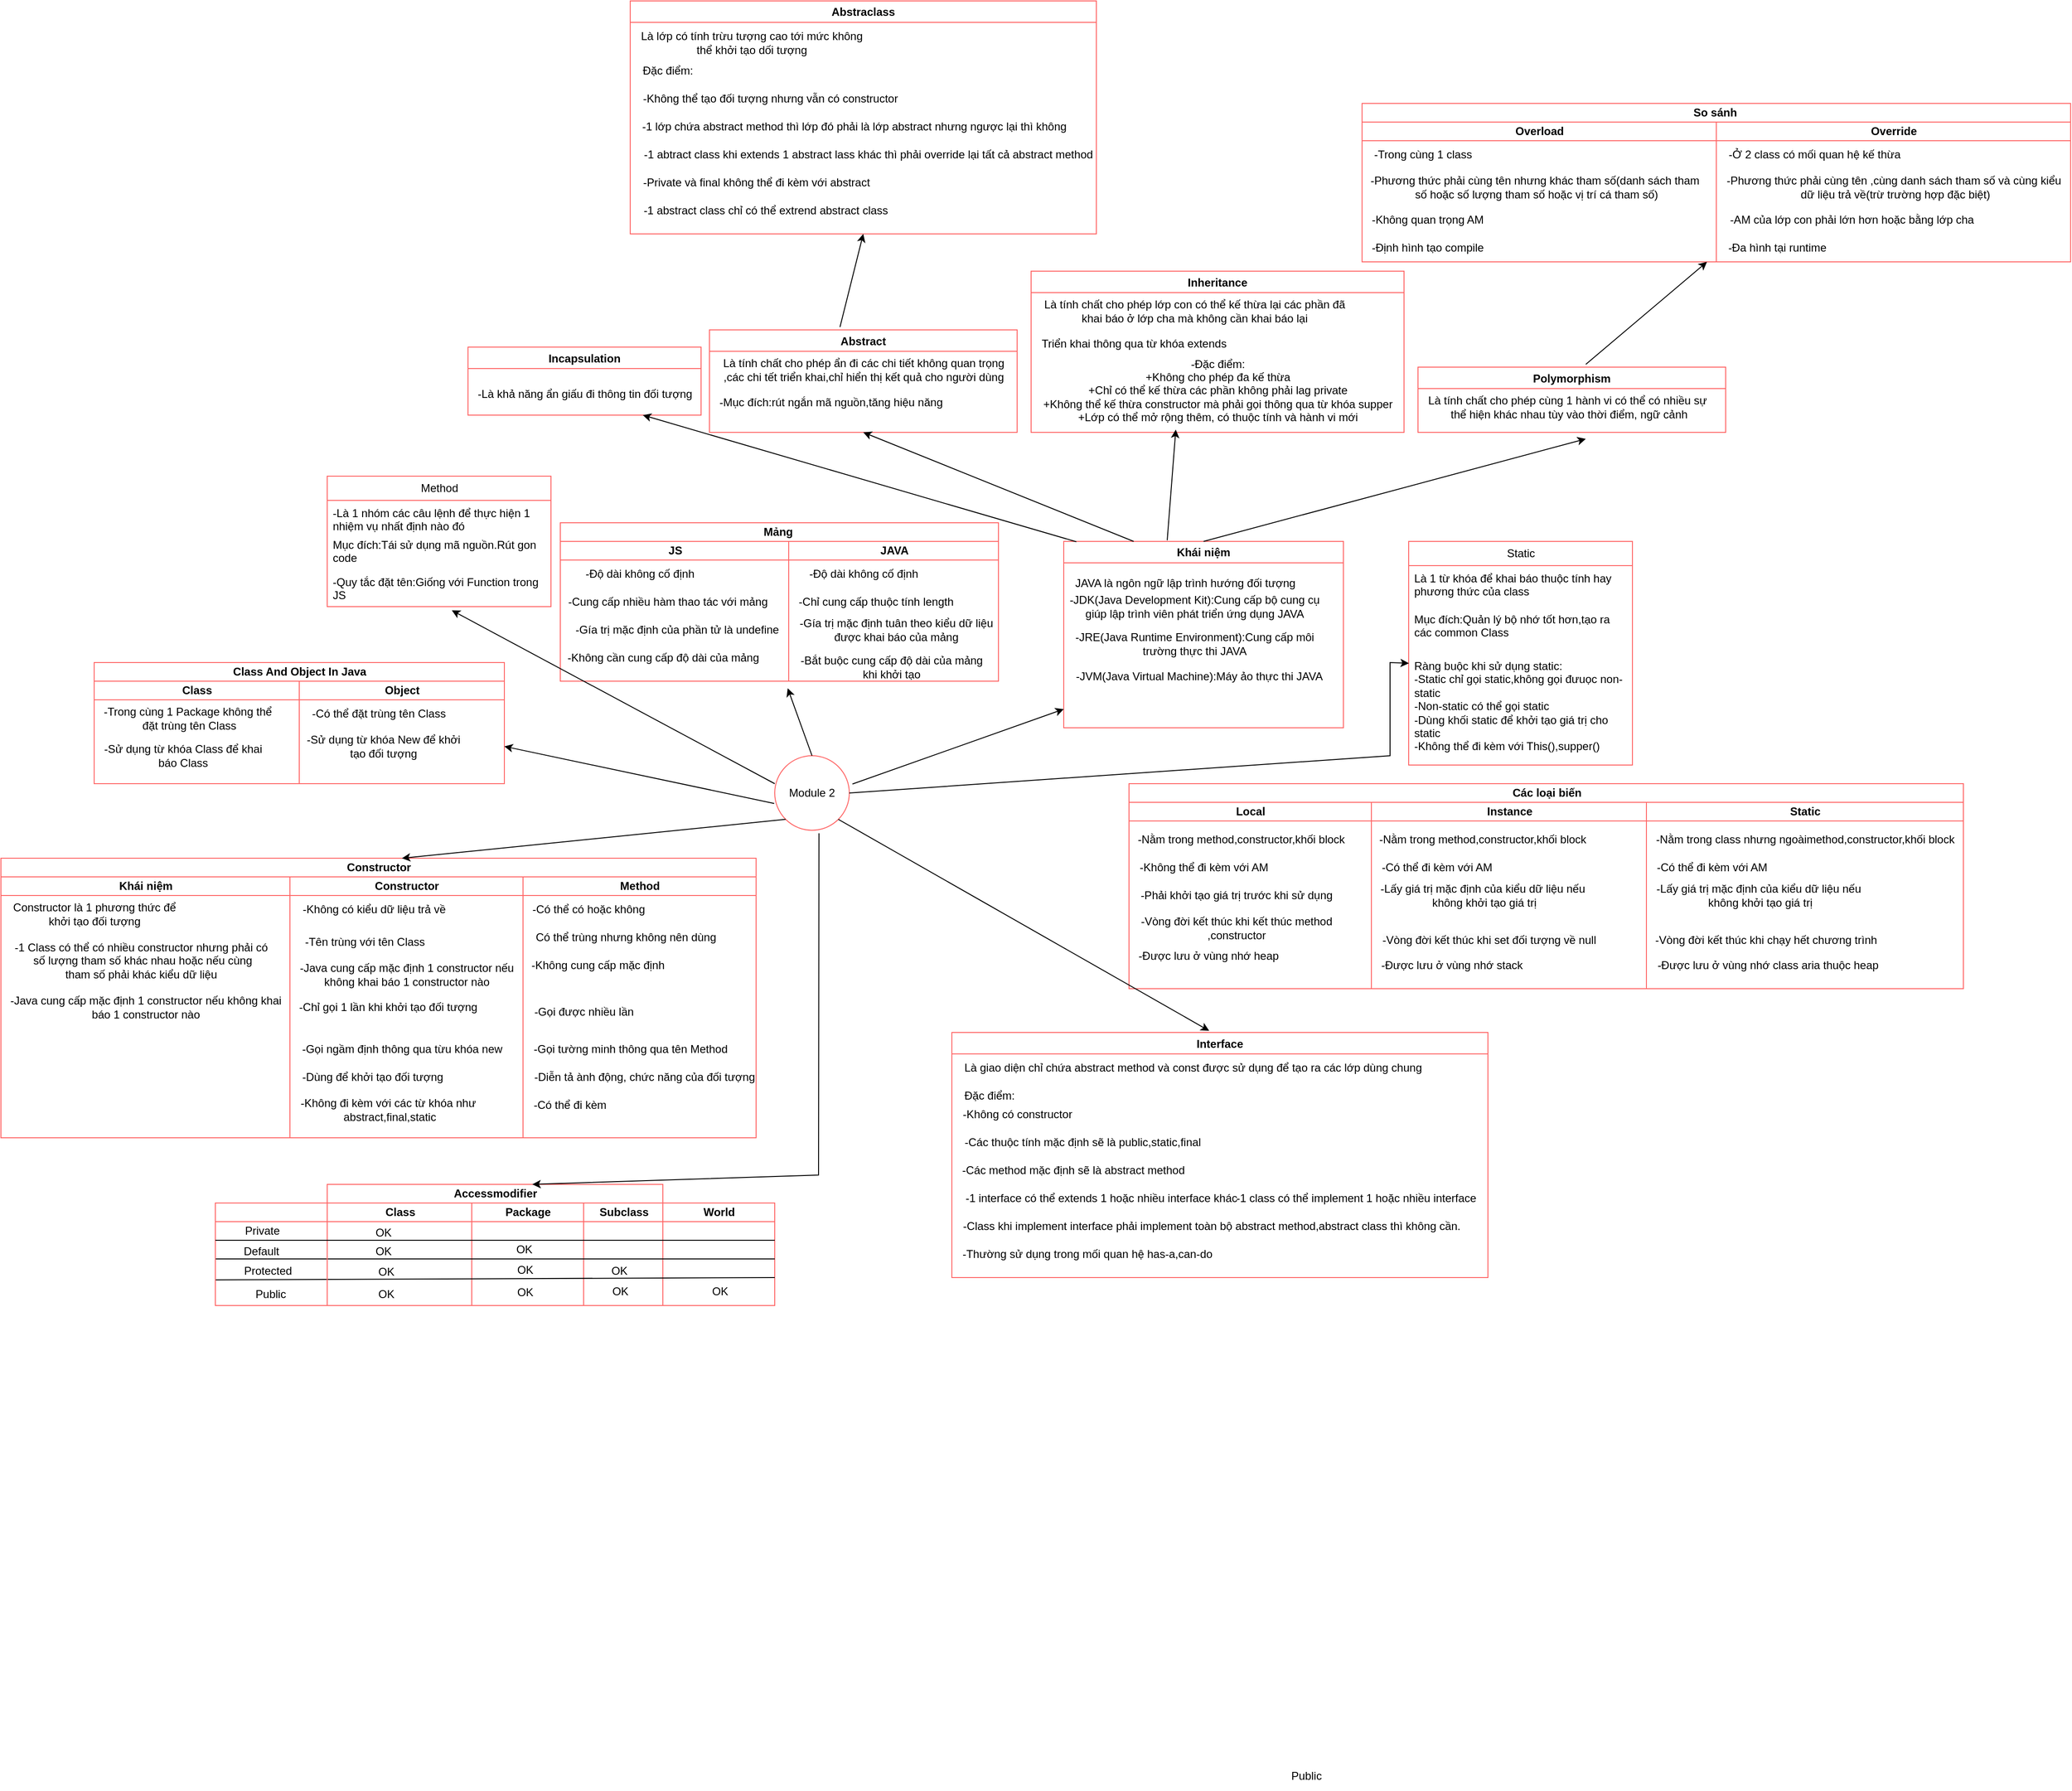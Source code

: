 <mxfile version="20.8.23" type="google"><diagram name="Page-1" id="-lTZ_ASkhlYyRTU04gms"><mxGraphModel dx="2072" dy="1742" grid="1" gridSize="10" guides="1" tooltips="1" connect="1" arrows="1" fold="1" page="1" pageScale="1" pageWidth="827" pageHeight="1169" math="0" shadow="0"><root><mxCell id="0"/><mxCell id="1" parent="0"/><mxCell id="4-p029usEBK08EWl5QJb-1" value="Module 2" style="ellipse;whiteSpace=wrap;html=1;aspect=fixed;strokeColor=#FF6666;" vertex="1" parent="1"><mxGeometry x="120" y="260" width="80" height="80" as="geometry"/></mxCell><mxCell id="4-p029usEBK08EWl5QJb-3" value="Khái niệm" style="swimlane;whiteSpace=wrap;html=1;strokeColor=#FF6666;startSize=23;" vertex="1" parent="1"><mxGeometry x="430" y="30" width="300" height="200" as="geometry"/></mxCell><mxCell id="4-p029usEBK08EWl5QJb-4" value="JAVA là ngôn ngữ lập trình hướng đối tượng" style="text;html=1;align=center;verticalAlign=middle;resizable=0;points=[];autosize=1;strokeColor=none;fillColor=none;" vertex="1" parent="4-p029usEBK08EWl5QJb-3"><mxGeometry y="30" width="260" height="30" as="geometry"/></mxCell><mxCell id="4-p029usEBK08EWl5QJb-5" value="-JDK(Java Development Kit):Cung cấp bộ cung cụ&lt;br&gt;giúp lập trình viên phát triển ứng dụng JAVA" style="text;html=1;align=center;verticalAlign=middle;resizable=0;points=[];autosize=1;strokeColor=none;fillColor=none;" vertex="1" parent="4-p029usEBK08EWl5QJb-3"><mxGeometry x="-5" y="50" width="290" height="40" as="geometry"/></mxCell><mxCell id="4-p029usEBK08EWl5QJb-6" value="-JRE(Java Runtime Environment):Cung cấp môi &lt;br&gt;trường thực thi JAVA" style="text;html=1;align=center;verticalAlign=middle;resizable=0;points=[];autosize=1;strokeColor=none;fillColor=none;" vertex="1" parent="4-p029usEBK08EWl5QJb-3"><mxGeometry y="90" width="280" height="40" as="geometry"/></mxCell><mxCell id="4-p029usEBK08EWl5QJb-7" value="-JVM(Java Virtual Machine):Máy ảo thực thi JAVA" style="text;html=1;align=center;verticalAlign=middle;resizable=0;points=[];autosize=1;strokeColor=none;fillColor=none;" vertex="1" parent="4-p029usEBK08EWl5QJb-3"><mxGeometry y="130" width="290" height="30" as="geometry"/></mxCell><mxCell id="4-p029usEBK08EWl5QJb-9" value="Mảng&amp;nbsp;" style="swimlane;childLayout=stackLayout;resizeParent=1;resizeParentMax=0;startSize=20;html=1;strokeColor=#FF6666;" vertex="1" parent="1"><mxGeometry x="-110" y="10" width="470" height="170" as="geometry"/></mxCell><mxCell id="4-p029usEBK08EWl5QJb-10" value="JS" style="swimlane;startSize=20;html=1;strokeColor=#FF6666;" vertex="1" parent="4-p029usEBK08EWl5QJb-9"><mxGeometry y="20" width="245" height="150" as="geometry"/></mxCell><mxCell id="4-p029usEBK08EWl5QJb-14" value="-Độ dài không cố định" style="text;html=1;align=center;verticalAlign=middle;resizable=0;points=[];autosize=1;strokeColor=none;fillColor=none;" vertex="1" parent="4-p029usEBK08EWl5QJb-10"><mxGeometry x="15.0" y="20" width="140" height="30" as="geometry"/></mxCell><mxCell id="4-p029usEBK08EWl5QJb-16" value="-Cung cấp nhiều hàm thao tác với mảng" style="text;html=1;align=center;verticalAlign=middle;resizable=0;points=[];autosize=1;strokeColor=none;fillColor=none;" vertex="1" parent="4-p029usEBK08EWl5QJb-10"><mxGeometry x="-5.0" y="50" width="240" height="30" as="geometry"/></mxCell><mxCell id="4-p029usEBK08EWl5QJb-18" value="-Gía trị mặc định của phần tử là undefine" style="text;html=1;align=center;verticalAlign=middle;resizable=0;points=[];autosize=1;strokeColor=none;fillColor=none;" vertex="1" parent="4-p029usEBK08EWl5QJb-10"><mxGeometry x="5" y="80" width="240" height="30" as="geometry"/></mxCell><mxCell id="4-p029usEBK08EWl5QJb-20" value="-Không cần cung cấp độ dài của mảng" style="text;html=1;align=center;verticalAlign=middle;resizable=0;points=[];autosize=1;strokeColor=none;fillColor=none;" vertex="1" parent="4-p029usEBK08EWl5QJb-10"><mxGeometry x="-5" y="110" width="230" height="30" as="geometry"/></mxCell><mxCell id="4-p029usEBK08EWl5QJb-11" value="JAVA" style="swimlane;startSize=20;html=1;strokeColor=#FF6666;" vertex="1" parent="4-p029usEBK08EWl5QJb-9"><mxGeometry x="245" y="20" width="225" height="150" as="geometry"/></mxCell><mxCell id="4-p029usEBK08EWl5QJb-15" value="-Độ dài không cố định" style="text;html=1;align=center;verticalAlign=middle;resizable=0;points=[];autosize=1;strokeColor=none;fillColor=none;" vertex="1" parent="4-p029usEBK08EWl5QJb-11"><mxGeometry x="10.0" y="20" width="140" height="30" as="geometry"/></mxCell><mxCell id="4-p029usEBK08EWl5QJb-17" value="-Chỉ cung cấp thuộc tính length&amp;nbsp;" style="text;html=1;align=center;verticalAlign=middle;resizable=0;points=[];autosize=1;strokeColor=none;fillColor=none;" vertex="1" parent="4-p029usEBK08EWl5QJb-11"><mxGeometry y="50" width="190" height="30" as="geometry"/></mxCell><mxCell id="4-p029usEBK08EWl5QJb-19" value="-Gía trị mặc định tuân theo kiểu dữ liệu &lt;br&gt;được khai báo của mảng" style="text;html=1;align=center;verticalAlign=middle;resizable=0;points=[];autosize=1;strokeColor=none;fillColor=none;" vertex="1" parent="4-p029usEBK08EWl5QJb-11"><mxGeometry y="75" width="230" height="40" as="geometry"/></mxCell><mxCell id="4-p029usEBK08EWl5QJb-21" value="-Bắt buộc cung cấp độ dài của mảng &lt;br&gt;khi khởi tạo" style="text;html=1;align=center;verticalAlign=middle;resizable=0;points=[];autosize=1;strokeColor=none;fillColor=none;" vertex="1" parent="4-p029usEBK08EWl5QJb-11"><mxGeometry y="115" width="220" height="40" as="geometry"/></mxCell><mxCell id="4-p029usEBK08EWl5QJb-22" value="Method" style="swimlane;fontStyle=0;childLayout=stackLayout;horizontal=1;startSize=26;fillColor=none;horizontalStack=0;resizeParent=1;resizeParentMax=0;resizeLast=0;collapsible=1;marginBottom=0;html=1;strokeColor=#FF6666;" vertex="1" parent="1"><mxGeometry x="-360" y="-40" width="240" height="140" as="geometry"/></mxCell><mxCell id="4-p029usEBK08EWl5QJb-23" value="-Là 1 nhóm các câu lệnh để thực hiện 1 nhiệm vụ nhất định nào đó" style="text;strokeColor=none;fillColor=none;align=left;verticalAlign=top;spacingLeft=4;spacingRight=4;overflow=hidden;rotatable=0;points=[[0,0.5],[1,0.5]];portConstraint=eastwest;whiteSpace=wrap;html=1;" vertex="1" parent="4-p029usEBK08EWl5QJb-22"><mxGeometry y="26" width="240" height="34" as="geometry"/></mxCell><mxCell id="4-p029usEBK08EWl5QJb-24" value="Mục đích:Tái sử dụng mã nguồn.Rút gon code" style="text;strokeColor=none;fillColor=none;align=left;verticalAlign=top;spacingLeft=4;spacingRight=4;overflow=hidden;rotatable=0;points=[[0,0.5],[1,0.5]];portConstraint=eastwest;whiteSpace=wrap;html=1;" vertex="1" parent="4-p029usEBK08EWl5QJb-22"><mxGeometry y="60" width="240" height="40" as="geometry"/></mxCell><mxCell id="4-p029usEBK08EWl5QJb-25" value="-Quy tắc đặt tên:Giống với Function trong JS" style="text;strokeColor=none;fillColor=none;align=left;verticalAlign=top;spacingLeft=4;spacingRight=4;overflow=hidden;rotatable=0;points=[[0,0.5],[1,0.5]];portConstraint=eastwest;whiteSpace=wrap;html=1;" vertex="1" parent="4-p029usEBK08EWl5QJb-22"><mxGeometry y="100" width="240" height="40" as="geometry"/></mxCell><mxCell id="4-p029usEBK08EWl5QJb-26" value="Class And Object In Java" style="swimlane;childLayout=stackLayout;resizeParent=1;resizeParentMax=0;startSize=20;html=1;strokeColor=#FF6666;" vertex="1" parent="1"><mxGeometry x="-610.0" y="160" width="440.0" height="130" as="geometry"/></mxCell><mxCell id="4-p029usEBK08EWl5QJb-27" value="Class" style="swimlane;startSize=20;html=1;strokeColor=#FF6666;" vertex="1" parent="4-p029usEBK08EWl5QJb-26"><mxGeometry y="20" width="220.0" height="110" as="geometry"/></mxCell><mxCell id="4-p029usEBK08EWl5QJb-30" value="-Trong cùng 1 Package không thể&lt;br&gt;&amp;nbsp;đặt trùng tên Class" style="text;html=1;align=center;verticalAlign=middle;resizable=0;points=[];autosize=1;strokeColor=none;fillColor=none;" vertex="1" parent="4-p029usEBK08EWl5QJb-27"><mxGeometry x="-4.547e-13" y="20" width="200" height="40" as="geometry"/></mxCell><mxCell id="4-p029usEBK08EWl5QJb-31" value="-Sử dụng từ khóa Class để khai &lt;br&gt;báo Class" style="text;html=1;align=center;verticalAlign=middle;resizable=0;points=[];autosize=1;strokeColor=none;fillColor=none;" vertex="1" parent="4-p029usEBK08EWl5QJb-27"><mxGeometry x="-4.547e-13" y="60" width="190" height="40" as="geometry"/></mxCell><mxCell id="4-p029usEBK08EWl5QJb-28" value="Object" style="swimlane;startSize=20;html=1;strokeColor=#FF6666;" vertex="1" parent="4-p029usEBK08EWl5QJb-26"><mxGeometry x="220.0" y="20" width="220" height="110" as="geometry"/></mxCell><mxCell id="4-p029usEBK08EWl5QJb-32" value="-Có thể đặt trùng tên Class" style="text;html=1;align=center;verticalAlign=middle;resizable=0;points=[];autosize=1;strokeColor=none;fillColor=none;" vertex="1" parent="4-p029usEBK08EWl5QJb-28"><mxGeometry y="20" width="170" height="30" as="geometry"/></mxCell><mxCell id="4-p029usEBK08EWl5QJb-33" value="-Sử dụng từ khóa New để khởi &lt;br&gt;tạo đối tượng" style="text;html=1;align=center;verticalAlign=middle;resizable=0;points=[];autosize=1;strokeColor=none;fillColor=none;" vertex="1" parent="4-p029usEBK08EWl5QJb-28"><mxGeometry x="-5" y="50" width="190" height="40" as="geometry"/></mxCell><mxCell id="4-p029usEBK08EWl5QJb-35" value="Constructor" style="swimlane;childLayout=stackLayout;resizeParent=1;resizeParentMax=0;startSize=20;html=1;strokeColor=#FF6666;" vertex="1" parent="1"><mxGeometry x="-710.0" y="370" width="810" height="300" as="geometry"/></mxCell><mxCell id="4-p029usEBK08EWl5QJb-36" value="Khái niệm" style="swimlane;startSize=20;html=1;strokeColor=#FF6666;" vertex="1" parent="4-p029usEBK08EWl5QJb-35"><mxGeometry y="20" width="310" height="280" as="geometry"/></mxCell><mxCell id="4-p029usEBK08EWl5QJb-39" value="Constructor là 1 phương thức để &lt;br&gt;khởi tạo đối tượng" style="text;html=1;align=center;verticalAlign=middle;resizable=0;points=[];autosize=1;strokeColor=none;fillColor=none;" vertex="1" parent="4-p029usEBK08EWl5QJb-36"><mxGeometry x="-4.547e-13" y="20" width="200" height="40" as="geometry"/></mxCell><mxCell id="4-p029usEBK08EWl5QJb-41" value="-Java cung cấp mặc định 1 constructor nếu không khai &lt;br&gt;báo 1 constructor nào" style="text;html=1;align=center;verticalAlign=middle;resizable=0;points=[];autosize=1;strokeColor=none;fillColor=none;" vertex="1" parent="4-p029usEBK08EWl5QJb-36"><mxGeometry x="-4.547e-13" y="120" width="310" height="40" as="geometry"/></mxCell><mxCell id="4-p029usEBK08EWl5QJb-40" value="-1 Class có thể có nhiều constructor nhưng phải có&lt;br&gt;&amp;nbsp;số lượng tham số khác nhau hoặc nếu cùng &lt;br&gt;tham số phải khác kiểu dữ liệu" style="text;html=1;align=center;verticalAlign=middle;resizable=0;points=[];autosize=1;strokeColor=none;fillColor=none;" vertex="1" parent="4-p029usEBK08EWl5QJb-36"><mxGeometry x="-4.547e-13" y="60" width="300" height="60" as="geometry"/></mxCell><mxCell id="4-p029usEBK08EWl5QJb-37" value="Constructor" style="swimlane;startSize=20;html=1;strokeColor=#FF6666;" vertex="1" parent="4-p029usEBK08EWl5QJb-35"><mxGeometry x="310" y="20" width="250" height="280" as="geometry"/></mxCell><mxCell id="4-p029usEBK08EWl5QJb-42" value="-Không có kiểu dữ liệu trả về" style="text;html=1;align=center;verticalAlign=middle;resizable=0;points=[];autosize=1;strokeColor=none;fillColor=none;" vertex="1" parent="4-p029usEBK08EWl5QJb-37"><mxGeometry x="-4.547e-13" y="20" width="180" height="30" as="geometry"/></mxCell><mxCell id="4-p029usEBK08EWl5QJb-44" value="-Tên trùng với tên Class" style="text;html=1;align=center;verticalAlign=middle;resizable=0;points=[];autosize=1;strokeColor=none;fillColor=none;" vertex="1" parent="4-p029usEBK08EWl5QJb-37"><mxGeometry x="5.0" y="55" width="150" height="30" as="geometry"/></mxCell><mxCell id="4-p029usEBK08EWl5QJb-46" value="-Java cung cấp mặc định 1 constructor nếu &lt;br&gt;không khai báo 1 constructor nào" style="text;html=1;align=center;verticalAlign=middle;resizable=0;points=[];autosize=1;strokeColor=none;fillColor=none;" vertex="1" parent="4-p029usEBK08EWl5QJb-37"><mxGeometry x="-4.547e-13" y="85" width="250" height="40" as="geometry"/></mxCell><mxCell id="4-p029usEBK08EWl5QJb-48" value="-Chỉ gọi 1 lần khi khởi tạo đối tượng" style="text;html=1;align=center;verticalAlign=middle;resizable=0;points=[];autosize=1;strokeColor=none;fillColor=none;" vertex="1" parent="4-p029usEBK08EWl5QJb-37"><mxGeometry x="-4.547e-13" y="125" width="210" height="30" as="geometry"/></mxCell><mxCell id="4-p029usEBK08EWl5QJb-50" value="-Gọi ngầm định thông qua từu khóa new" style="text;html=1;align=center;verticalAlign=middle;resizable=0;points=[];autosize=1;strokeColor=none;fillColor=none;" vertex="1" parent="4-p029usEBK08EWl5QJb-37"><mxGeometry x="-4.547e-13" y="170" width="240" height="30" as="geometry"/></mxCell><mxCell id="4-p029usEBK08EWl5QJb-53" value="-Dùng để khởi tạo đối tượng&amp;nbsp;" style="text;html=1;align=center;verticalAlign=middle;resizable=0;points=[];autosize=1;strokeColor=none;fillColor=none;" vertex="1" parent="4-p029usEBK08EWl5QJb-37"><mxGeometry x="-4.547e-13" y="200" width="180" height="30" as="geometry"/></mxCell><mxCell id="4-p029usEBK08EWl5QJb-55" value="-Không đi kèm với các từ khóa như&lt;br&gt;&amp;nbsp;abstract,final,static" style="text;html=1;align=center;verticalAlign=middle;resizable=0;points=[];autosize=1;strokeColor=none;fillColor=none;" vertex="1" parent="4-p029usEBK08EWl5QJb-37"><mxGeometry x="-4.547e-13" y="230" width="210" height="40" as="geometry"/></mxCell><mxCell id="4-p029usEBK08EWl5QJb-38" value="Method" style="swimlane;startSize=20;html=1;strokeColor=#FF6666;" vertex="1" parent="4-p029usEBK08EWl5QJb-35"><mxGeometry x="560" y="20" width="250" height="280" as="geometry"/></mxCell><mxCell id="4-p029usEBK08EWl5QJb-43" value="-Có thể có hoặc không" style="text;html=1;align=center;verticalAlign=middle;resizable=0;points=[];autosize=1;strokeColor=none;fillColor=none;" vertex="1" parent="4-p029usEBK08EWl5QJb-38"><mxGeometry x="-4.547e-13" y="20" width="140" height="30" as="geometry"/></mxCell><mxCell id="4-p029usEBK08EWl5QJb-45" value="Có thể trùng nhưng không nên dùng" style="text;html=1;align=center;verticalAlign=middle;resizable=0;points=[];autosize=1;strokeColor=none;fillColor=none;" vertex="1" parent="4-p029usEBK08EWl5QJb-38"><mxGeometry x="-4.547e-13" y="50" width="220" height="30" as="geometry"/></mxCell><mxCell id="4-p029usEBK08EWl5QJb-47" value="-Không cung cấp mặc định" style="text;html=1;align=center;verticalAlign=middle;resizable=0;points=[];autosize=1;strokeColor=none;fillColor=none;" vertex="1" parent="4-p029usEBK08EWl5QJb-38"><mxGeometry x="-5.0" y="80" width="170" height="30" as="geometry"/></mxCell><mxCell id="4-p029usEBK08EWl5QJb-49" value="-Gọi được nhiều lần" style="text;html=1;align=center;verticalAlign=middle;resizable=0;points=[];autosize=1;strokeColor=none;fillColor=none;" vertex="1" parent="4-p029usEBK08EWl5QJb-38"><mxGeometry x="-4.547e-13" y="130" width="130" height="30" as="geometry"/></mxCell><mxCell id="4-p029usEBK08EWl5QJb-52" value="-Gọi tường minh thông qua tên Method" style="text;html=1;align=center;verticalAlign=middle;resizable=0;points=[];autosize=1;strokeColor=none;fillColor=none;" vertex="1" parent="4-p029usEBK08EWl5QJb-38"><mxGeometry x="-4.547e-13" y="170" width="230" height="30" as="geometry"/></mxCell><mxCell id="4-p029usEBK08EWl5QJb-54" value="-Diễn tả ành động, chức năng của đối tượng" style="text;html=1;align=center;verticalAlign=middle;resizable=0;points=[];autosize=1;strokeColor=none;fillColor=none;" vertex="1" parent="4-p029usEBK08EWl5QJb-38"><mxGeometry x="-4.547e-13" y="200" width="260" height="30" as="geometry"/></mxCell><mxCell id="4-p029usEBK08EWl5QJb-56" value="-Có thể đi kèm" style="text;html=1;align=center;verticalAlign=middle;resizable=0;points=[];autosize=1;strokeColor=none;fillColor=none;" vertex="1" parent="4-p029usEBK08EWl5QJb-38"><mxGeometry x="-4.547e-13" y="230" width="100" height="30" as="geometry"/></mxCell><mxCell id="4-p029usEBK08EWl5QJb-64" value="Accessmodifier" style="swimlane;childLayout=stackLayout;resizeParent=1;resizeParentMax=0;startSize=20;html=1;strokeColor=#FF6666;" vertex="1" parent="1"><mxGeometry x="-360" y="720" width="360" height="130" as="geometry"/></mxCell><mxCell id="4-p029usEBK08EWl5QJb-65" value="Class" style="swimlane;startSize=20;html=1;strokeColor=#FF6666;" vertex="1" parent="4-p029usEBK08EWl5QJb-64"><mxGeometry y="20" width="155" height="110" as="geometry"/></mxCell><mxCell id="4-p029usEBK08EWl5QJb-66" value="Package" style="swimlane;startSize=20;html=1;strokeColor=#FF6666;" vertex="1" parent="4-p029usEBK08EWl5QJb-64"><mxGeometry x="155" y="20" width="120" height="110" as="geometry"/></mxCell><mxCell id="4-p029usEBK08EWl5QJb-67" value="Subclass" style="swimlane;startSize=20;html=1;strokeColor=#FF6666;" vertex="1" parent="4-p029usEBK08EWl5QJb-64"><mxGeometry x="275" y="20" width="85" height="110" as="geometry"/></mxCell><mxCell id="4-p029usEBK08EWl5QJb-68" value="World" style="swimlane;startSize=20;html=1;strokeColor=#FF6666;" vertex="1" parent="1"><mxGeometry y="740" width="120" height="110" as="geometry"/></mxCell><mxCell id="4-p029usEBK08EWl5QJb-72" value="" style="endArrow=none;html=1;rounded=0;" edge="1" parent="1"><mxGeometry width="50" height="50" relative="1" as="geometry"><mxPoint x="-480" y="800" as="sourcePoint"/><mxPoint x="120" y="800" as="targetPoint"/></mxGeometry></mxCell><mxCell id="4-p029usEBK08EWl5QJb-73" value="" style="endArrow=none;html=1;rounded=0;exitX=0;exitY=0.75;exitDx=0;exitDy=0;" edge="1" parent="1" source="4-p029usEBK08EWl5QJb-75"><mxGeometry width="50" height="50" relative="1" as="geometry"><mxPoint x="-360" y="820" as="sourcePoint"/><mxPoint x="120" y="820" as="targetPoint"/></mxGeometry></mxCell><mxCell id="4-p029usEBK08EWl5QJb-75" value="" style="swimlane;startSize=20;html=1;strokeColor=#FF6666;" vertex="1" parent="1"><mxGeometry x="-480" y="740" width="120" height="110" as="geometry"/></mxCell><mxCell id="4-p029usEBK08EWl5QJb-76" value="Private" style="text;html=1;align=center;verticalAlign=middle;resizable=0;points=[];autosize=1;strokeColor=none;fillColor=none;" vertex="1" parent="4-p029usEBK08EWl5QJb-75"><mxGeometry x="20" y="15" width="60" height="30" as="geometry"/></mxCell><mxCell id="4-p029usEBK08EWl5QJb-77" value="" style="endArrow=none;html=1;rounded=0;" edge="1" parent="1"><mxGeometry width="50" height="50" relative="1" as="geometry"><mxPoint x="-480" y="780" as="sourcePoint"/><mxPoint x="120" y="780" as="targetPoint"/></mxGeometry></mxCell><mxCell id="4-p029usEBK08EWl5QJb-78" value="Default" style="text;html=1;align=center;verticalAlign=middle;resizable=0;points=[];autosize=1;strokeColor=none;fillColor=none;" vertex="1" parent="1"><mxGeometry x="-461" y="777" width="60" height="30" as="geometry"/></mxCell><mxCell id="4-p029usEBK08EWl5QJb-79" value="Protected" style="text;html=1;align=center;verticalAlign=middle;resizable=0;points=[];autosize=1;strokeColor=none;fillColor=none;" vertex="1" parent="1"><mxGeometry x="-459" y="798" width="70" height="30" as="geometry"/></mxCell><mxCell id="4-p029usEBK08EWl5QJb-80" value="Public" style="text;html=1;align=center;verticalAlign=middle;resizable=0;points=[];autosize=1;strokeColor=none;fillColor=none;" vertex="1" parent="1"><mxGeometry x="660" y="1340" width="60" height="30" as="geometry"/></mxCell><mxCell id="4-p029usEBK08EWl5QJb-81" value="OK" style="text;html=1;align=center;verticalAlign=middle;resizable=0;points=[];autosize=1;strokeColor=none;fillColor=none;" vertex="1" parent="1"><mxGeometry x="-320" y="757" width="40" height="30" as="geometry"/></mxCell><mxCell id="4-p029usEBK08EWl5QJb-82" value="OK" style="text;html=1;align=center;verticalAlign=middle;resizable=0;points=[];autosize=1;strokeColor=none;fillColor=none;" vertex="1" parent="1"><mxGeometry x="-320" y="777" width="40" height="30" as="geometry"/></mxCell><mxCell id="4-p029usEBK08EWl5QJb-83" value="OK" style="text;html=1;align=center;verticalAlign=middle;resizable=0;points=[];autosize=1;strokeColor=none;fillColor=none;" vertex="1" parent="1"><mxGeometry x="-317" y="799" width="40" height="30" as="geometry"/></mxCell><mxCell id="4-p029usEBK08EWl5QJb-84" value="Public" style="text;html=1;align=center;verticalAlign=middle;resizable=0;points=[];autosize=1;strokeColor=none;fillColor=none;" vertex="1" parent="1"><mxGeometry x="-451" y="823" width="60" height="30" as="geometry"/></mxCell><mxCell id="4-p029usEBK08EWl5QJb-85" value="OK" style="text;html=1;align=center;verticalAlign=middle;resizable=0;points=[];autosize=1;strokeColor=none;fillColor=none;" vertex="1" parent="1"><mxGeometry x="-317" y="823" width="40" height="30" as="geometry"/></mxCell><mxCell id="4-p029usEBK08EWl5QJb-86" value="OK&lt;br&gt;" style="text;html=1;align=center;verticalAlign=middle;resizable=0;points=[];autosize=1;strokeColor=none;fillColor=none;" vertex="1" parent="1"><mxGeometry x="-169" y="775" width="40" height="30" as="geometry"/></mxCell><mxCell id="4-p029usEBK08EWl5QJb-87" value="OK" style="text;html=1;align=center;verticalAlign=middle;resizable=0;points=[];autosize=1;strokeColor=none;fillColor=none;" vertex="1" parent="1"><mxGeometry x="-168" y="797" width="40" height="30" as="geometry"/></mxCell><mxCell id="4-p029usEBK08EWl5QJb-90" value="OK" style="text;html=1;align=center;verticalAlign=middle;resizable=0;points=[];autosize=1;strokeColor=none;fillColor=none;" vertex="1" parent="1"><mxGeometry x="-67" y="798" width="40" height="30" as="geometry"/></mxCell><mxCell id="4-p029usEBK08EWl5QJb-91" value="OK" style="text;html=1;align=center;verticalAlign=middle;resizable=0;points=[];autosize=1;strokeColor=none;fillColor=none;" vertex="1" parent="1"><mxGeometry x="-168" y="821" width="40" height="30" as="geometry"/></mxCell><mxCell id="4-p029usEBK08EWl5QJb-92" value="OK" style="text;html=1;align=center;verticalAlign=middle;resizable=0;points=[];autosize=1;strokeColor=none;fillColor=none;" vertex="1" parent="1"><mxGeometry x="-66" y="820" width="40" height="30" as="geometry"/></mxCell><mxCell id="4-p029usEBK08EWl5QJb-93" value="OK" style="text;html=1;align=center;verticalAlign=middle;resizable=0;points=[];autosize=1;strokeColor=none;fillColor=none;" vertex="1" parent="1"><mxGeometry x="41" y="820" width="40" height="30" as="geometry"/></mxCell><mxCell id="4-p029usEBK08EWl5QJb-101" value="" style="endArrow=classic;html=1;rounded=0;exitX=0;exitY=0.375;exitDx=0;exitDy=0;exitPerimeter=0;entryX=0.557;entryY=1.1;entryDx=0;entryDy=0;entryPerimeter=0;" edge="1" parent="1" source="4-p029usEBK08EWl5QJb-1" target="4-p029usEBK08EWl5QJb-25"><mxGeometry width="50" height="50" relative="1" as="geometry"><mxPoint x="-70" y="410" as="sourcePoint"/><mxPoint x="-20" y="360" as="targetPoint"/></mxGeometry></mxCell><mxCell id="4-p029usEBK08EWl5QJb-102" value="" style="endArrow=classic;html=1;rounded=0;exitX=0.5;exitY=0;exitDx=0;exitDy=0;entryX=-0.005;entryY=1.065;entryDx=0;entryDy=0;entryPerimeter=0;" edge="1" parent="1" source="4-p029usEBK08EWl5QJb-1" target="4-p029usEBK08EWl5QJb-21"><mxGeometry width="50" height="50" relative="1" as="geometry"><mxPoint x="-70" y="410" as="sourcePoint"/><mxPoint x="70" y="170" as="targetPoint"/></mxGeometry></mxCell><mxCell id="4-p029usEBK08EWl5QJb-103" value="" style="endArrow=classic;html=1;rounded=0;exitX=1.042;exitY=0.38;exitDx=0;exitDy=0;exitPerimeter=0;" edge="1" parent="1" source="4-p029usEBK08EWl5QJb-1"><mxGeometry width="50" height="50" relative="1" as="geometry"><mxPoint x="-70" y="210" as="sourcePoint"/><mxPoint x="430" y="210" as="targetPoint"/></mxGeometry></mxCell><mxCell id="4-p029usEBK08EWl5QJb-104" value="" style="endArrow=classic;html=1;rounded=0;exitX=-0.007;exitY=0.64;exitDx=0;exitDy=0;exitPerimeter=0;" edge="1" parent="1" source="4-p029usEBK08EWl5QJb-1"><mxGeometry width="50" height="50" relative="1" as="geometry"><mxPoint x="110" y="310" as="sourcePoint"/><mxPoint x="-170" y="250" as="targetPoint"/></mxGeometry></mxCell><mxCell id="4-p029usEBK08EWl5QJb-105" value="" style="endArrow=classic;html=1;rounded=0;exitX=0;exitY=1;exitDx=0;exitDy=0;entryX=0.531;entryY=0;entryDx=0;entryDy=0;entryPerimeter=0;" edge="1" parent="1" source="4-p029usEBK08EWl5QJb-1" target="4-p029usEBK08EWl5QJb-35"><mxGeometry width="50" height="50" relative="1" as="geometry"><mxPoint x="10" y="210" as="sourcePoint"/><mxPoint x="60" y="160" as="targetPoint"/></mxGeometry></mxCell><mxCell id="4-p029usEBK08EWl5QJb-106" value="" style="endArrow=classic;html=1;rounded=0;exitX=0.593;exitY=1.04;exitDx=0;exitDy=0;exitPerimeter=0;" edge="1" parent="1" source="4-p029usEBK08EWl5QJb-1"><mxGeometry width="50" height="50" relative="1" as="geometry"><mxPoint x="180" y="360" as="sourcePoint"/><mxPoint x="-140" y="720" as="targetPoint"/><Array as="points"><mxPoint x="167" y="710"/></Array></mxGeometry></mxCell><mxCell id="4-p029usEBK08EWl5QJb-107" value="Static" style="swimlane;fontStyle=0;childLayout=stackLayout;horizontal=1;startSize=26;fillColor=none;horizontalStack=0;resizeParent=1;resizeParentMax=0;resizeLast=0;collapsible=1;marginBottom=0;html=1;strokeColor=#FF6666;" vertex="1" parent="1"><mxGeometry x="800" y="30" width="240" height="240" as="geometry"/></mxCell><mxCell id="4-p029usEBK08EWl5QJb-108" value="Là 1 từ khóa để khai báo thuộc tính hay phương thức của class" style="text;strokeColor=none;fillColor=none;align=left;verticalAlign=top;spacingLeft=4;spacingRight=4;overflow=hidden;rotatable=0;points=[[0,0.5],[1,0.5]];portConstraint=eastwest;whiteSpace=wrap;html=1;" vertex="1" parent="4-p029usEBK08EWl5QJb-107"><mxGeometry y="26" width="240" height="44" as="geometry"/></mxCell><mxCell id="4-p029usEBK08EWl5QJb-109" value="Mục đích:Quản lý bộ nhớ tốt hơn,tạo ra các common Class" style="text;strokeColor=none;fillColor=none;align=left;verticalAlign=top;spacingLeft=4;spacingRight=4;overflow=hidden;rotatable=0;points=[[0,0.5],[1,0.5]];portConstraint=eastwest;whiteSpace=wrap;html=1;" vertex="1" parent="4-p029usEBK08EWl5QJb-107"><mxGeometry y="70" width="240" height="50" as="geometry"/></mxCell><mxCell id="4-p029usEBK08EWl5QJb-110" value="Ràng buộc khi sử dụng static:&lt;br&gt;-Static chỉ gọi static,không gọi đưuọc non-static&lt;br&gt;-Non-static có thể gọi static&lt;br&gt;-Dùng khối static để khởi tạo giá trị cho static&lt;br&gt;-Không thể đi kèm với This(),supper()" style="text;strokeColor=none;fillColor=none;align=left;verticalAlign=top;spacingLeft=4;spacingRight=4;overflow=hidden;rotatable=0;points=[[0,0.5],[1,0.5]];portConstraint=eastwest;whiteSpace=wrap;html=1;" vertex="1" parent="4-p029usEBK08EWl5QJb-107"><mxGeometry y="120" width="240" height="120" as="geometry"/></mxCell><mxCell id="4-p029usEBK08EWl5QJb-121" value="Các loại biến" style="swimlane;childLayout=stackLayout;resizeParent=1;resizeParentMax=0;startSize=20;html=1;strokeColor=#FF6666;" vertex="1" parent="1"><mxGeometry x="500.0" y="290" width="895" height="220" as="geometry"/></mxCell><mxCell id="4-p029usEBK08EWl5QJb-122" value="Local" style="swimlane;startSize=20;html=1;strokeColor=#FF6666;" vertex="1" parent="4-p029usEBK08EWl5QJb-121"><mxGeometry y="20" width="260" height="200" as="geometry"/></mxCell><mxCell id="4-p029usEBK08EWl5QJb-126" value="-Nằm trong method,constructor,khối block" style="text;html=1;align=center;verticalAlign=middle;resizable=0;points=[];autosize=1;strokeColor=none;fillColor=none;" vertex="1" parent="4-p029usEBK08EWl5QJb-122"><mxGeometry x="-5.0" y="25" width="250" height="30" as="geometry"/></mxCell><mxCell id="4-p029usEBK08EWl5QJb-132" value="-Không thể đi kèm với AM" style="text;html=1;align=center;verticalAlign=middle;resizable=0;points=[];autosize=1;strokeColor=none;fillColor=none;" vertex="1" parent="4-p029usEBK08EWl5QJb-122"><mxGeometry x="-4.547e-13" y="55" width="160" height="30" as="geometry"/></mxCell><mxCell id="4-p029usEBK08EWl5QJb-135" value="-Phải khởi tạo giá trị trước khi sử dụng" style="text;html=1;align=center;verticalAlign=middle;resizable=0;points=[];autosize=1;strokeColor=none;fillColor=none;" vertex="1" parent="4-p029usEBK08EWl5QJb-122"><mxGeometry x="-4.547e-13" y="85" width="230" height="30" as="geometry"/></mxCell><mxCell id="4-p029usEBK08EWl5QJb-138" value="-Vòng đời kết thúc khi kết thúc method&lt;br&gt;,constructor" style="text;html=1;align=center;verticalAlign=middle;resizable=0;points=[];autosize=1;strokeColor=none;fillColor=none;" vertex="1" parent="4-p029usEBK08EWl5QJb-122"><mxGeometry x="-4.547e-13" y="115" width="230" height="40" as="geometry"/></mxCell><mxCell id="4-p029usEBK08EWl5QJb-141" value="-Được lưu ở vùng nhớ heap" style="text;html=1;align=center;verticalAlign=middle;resizable=0;points=[];autosize=1;strokeColor=none;fillColor=none;" vertex="1" parent="4-p029usEBK08EWl5QJb-122"><mxGeometry x="-4.547e-13" y="150" width="170" height="30" as="geometry"/></mxCell><mxCell id="4-p029usEBK08EWl5QJb-123" value="Instance" style="swimlane;startSize=20;html=1;strokeColor=#FF6666;" vertex="1" parent="4-p029usEBK08EWl5QJb-121"><mxGeometry x="260" y="20" width="295" height="200" as="geometry"/></mxCell><mxCell id="4-p029usEBK08EWl5QJb-128" value="-Nằm trong method,constructor,khối block" style="text;html=1;align=center;verticalAlign=middle;resizable=0;points=[];autosize=1;strokeColor=none;fillColor=none;" vertex="1" parent="4-p029usEBK08EWl5QJb-123"><mxGeometry x="-6.0" y="25" width="250" height="30" as="geometry"/></mxCell><mxCell id="4-p029usEBK08EWl5QJb-133" value="-Có thể đi kèm với AM" style="text;html=1;align=center;verticalAlign=middle;resizable=0;points=[];autosize=1;strokeColor=none;fillColor=none;" vertex="1" parent="4-p029usEBK08EWl5QJb-123"><mxGeometry x="-4.547e-13" y="55" width="140" height="30" as="geometry"/></mxCell><mxCell id="4-p029usEBK08EWl5QJb-136" value="-Lấy giá trị mặc định của kiểu dữ liệu nếu&lt;br&gt;&amp;nbsp;không khởi tạo giá trị" style="text;html=1;align=center;verticalAlign=middle;resizable=0;points=[];autosize=1;strokeColor=none;fillColor=none;" vertex="1" parent="4-p029usEBK08EWl5QJb-123"><mxGeometry x="-1.0" y="80" width="240" height="40" as="geometry"/></mxCell><mxCell id="4-p029usEBK08EWl5QJb-139" value="&lt;br&gt;&lt;span style=&quot;color: rgb(0, 0, 0); font-family: Helvetica; font-size: 12px; font-style: normal; font-variant-ligatures: normal; font-variant-caps: normal; font-weight: 400; letter-spacing: normal; orphans: 2; text-align: center; text-indent: 0px; text-transform: none; widows: 2; word-spacing: 0px; -webkit-text-stroke-width: 0px; background-color: rgb(251, 251, 251); text-decoration-thickness: initial; text-decoration-style: initial; text-decoration-color: initial; float: none; display: inline !important;&quot;&gt;-Vòng đời kết thúc khi set đối tượng về null&lt;/span&gt;&lt;br&gt;" style="text;html=1;align=center;verticalAlign=middle;resizable=0;points=[];autosize=1;strokeColor=none;fillColor=none;" vertex="1" parent="4-p029usEBK08EWl5QJb-123"><mxGeometry x="1.0" y="120" width="250" height="40" as="geometry"/></mxCell><mxCell id="4-p029usEBK08EWl5QJb-142" value="-Được lưu ở vùng nhớ stack" style="text;html=1;align=center;verticalAlign=middle;resizable=0;points=[];autosize=1;strokeColor=none;fillColor=none;" vertex="1" parent="4-p029usEBK08EWl5QJb-123"><mxGeometry x="-4.0" y="160" width="180" height="30" as="geometry"/></mxCell><mxCell id="4-p029usEBK08EWl5QJb-124" value="Static" style="swimlane;startSize=20;html=1;strokeColor=#FF6666;" vertex="1" parent="4-p029usEBK08EWl5QJb-121"><mxGeometry x="555" y="20" width="340" height="200" as="geometry"/></mxCell><mxCell id="4-p029usEBK08EWl5QJb-131" value="-Nằm trong class nhưng ngoàimethod,constructor,khối block" style="text;html=1;align=center;verticalAlign=middle;resizable=0;points=[];autosize=1;strokeColor=none;fillColor=none;" vertex="1" parent="4-p029usEBK08EWl5QJb-124"><mxGeometry x="-4.547e-13" y="25" width="340" height="30" as="geometry"/></mxCell><mxCell id="4-p029usEBK08EWl5QJb-134" value="-Có thể đi kèm với AM" style="text;html=1;align=center;verticalAlign=middle;resizable=0;points=[];autosize=1;strokeColor=none;fillColor=none;" vertex="1" parent="4-p029usEBK08EWl5QJb-124"><mxGeometry x="-4.547e-13" y="55" width="140" height="30" as="geometry"/></mxCell><mxCell id="4-p029usEBK08EWl5QJb-137" value="-Lấy giá trị mặc định của kiểu dữ liệu nếu&lt;br style=&quot;border-color: var(--border-color);&quot;&gt;&amp;nbsp;không khởi tạo giá trị" style="text;html=1;align=center;verticalAlign=middle;resizable=0;points=[];autosize=1;strokeColor=none;fillColor=none;" vertex="1" parent="4-p029usEBK08EWl5QJb-124"><mxGeometry y="80" width="240" height="40" as="geometry"/></mxCell><mxCell id="4-p029usEBK08EWl5QJb-140" value="&lt;br style=&quot;border-color: var(--border-color);&quot;&gt;-Vòng đời kết thúc khi chạy hết chương trình" style="text;html=1;align=center;verticalAlign=middle;resizable=0;points=[];autosize=1;strokeColor=none;fillColor=none;" vertex="1" parent="4-p029usEBK08EWl5QJb-124"><mxGeometry x="-2" y="120" width="260" height="40" as="geometry"/></mxCell><mxCell id="4-p029usEBK08EWl5QJb-143" value="-Được lưu ở vùng nhớ class aria thuộc heap" style="text;html=1;align=center;verticalAlign=middle;resizable=0;points=[];autosize=1;strokeColor=none;fillColor=none;" vertex="1" parent="4-p029usEBK08EWl5QJb-124"><mxGeometry y="160" width="260" height="30" as="geometry"/></mxCell><mxCell id="4-p029usEBK08EWl5QJb-125" value="" style="endArrow=classic;html=1;rounded=0;exitX=1;exitY=0.5;exitDx=0;exitDy=0;entryX=0.001;entryY=0.09;entryDx=0;entryDy=0;entryPerimeter=0;" edge="1" parent="1" source="4-p029usEBK08EWl5QJb-1" target="4-p029usEBK08EWl5QJb-110"><mxGeometry width="50" height="50" relative="1" as="geometry"><mxPoint x="220" y="320" as="sourcePoint"/><mxPoint x="790" y="160" as="targetPoint"/><Array as="points"><mxPoint x="780" y="260"/><mxPoint x="780" y="160"/></Array></mxGeometry></mxCell><mxCell id="4-p029usEBK08EWl5QJb-149" value="Inheritance" style="swimlane;strokeColor=#FF6666;" vertex="1" parent="1"><mxGeometry x="395" y="-260" width="400" height="173" as="geometry"/></mxCell><mxCell id="4-p029usEBK08EWl5QJb-150" value="Là tính chất cho phép lớp con có thể kế thừa lại các phần đã &lt;br&gt;khai báo ở lớp cha mà không cần khai báo lại" style="text;html=1;align=center;verticalAlign=middle;resizable=0;points=[];autosize=1;strokeColor=none;fillColor=none;" vertex="1" parent="4-p029usEBK08EWl5QJb-149"><mxGeometry y="23" width="350" height="40" as="geometry"/></mxCell><mxCell id="4-p029usEBK08EWl5QJb-152" value="Triển khai thông qua từ khóa extends" style="text;html=1;align=center;verticalAlign=middle;resizable=0;points=[];autosize=1;strokeColor=none;fillColor=none;" vertex="1" parent="4-p029usEBK08EWl5QJb-149"><mxGeometry y="63" width="220" height="30" as="geometry"/></mxCell><mxCell id="4-p029usEBK08EWl5QJb-153" value="-Đặc điểm:&lt;br&gt;+Không cho phép đa kế thừa&lt;br&gt;+Chỉ có thể kế thừa các phần không phải lag private&lt;br&gt;+Không thể kế thừa constructor mà phải gọi thông qua từ khóa supper&lt;br&gt;+Lớp có thể mở rộng thêm, có thuộc tính và hành vi mới" style="text;html=1;align=center;verticalAlign=middle;resizable=0;points=[];autosize=1;strokeColor=none;fillColor=none;" vertex="1" parent="4-p029usEBK08EWl5QJb-149"><mxGeometry y="83" width="400" height="90" as="geometry"/></mxCell><mxCell id="4-p029usEBK08EWl5QJb-154" value="Polymorphism" style="swimlane;strokeColor=#FF6666;" vertex="1" parent="1"><mxGeometry x="810" y="-157" width="330" height="70" as="geometry"/></mxCell><mxCell id="4-p029usEBK08EWl5QJb-155" value="Là tính chất cho phép cùng 1 hành vi có thể có nhiều sự&lt;br&gt;&amp;nbsp;thể hiện khác nhau tùy vào thời điểm, ngữ cảnh" style="text;html=1;align=center;verticalAlign=middle;resizable=0;points=[];autosize=1;strokeColor=none;fillColor=none;" vertex="1" parent="4-p029usEBK08EWl5QJb-154"><mxGeometry y="23" width="320" height="40" as="geometry"/></mxCell><mxCell id="4-p029usEBK08EWl5QJb-156" value="" style="endArrow=classic;html=1;rounded=0;exitX=0.37;exitY=-0.006;exitDx=0;exitDy=0;exitPerimeter=0;entryX=0.388;entryY=0.967;entryDx=0;entryDy=0;entryPerimeter=0;" edge="1" parent="1" source="4-p029usEBK08EWl5QJb-3" target="4-p029usEBK08EWl5QJb-153"><mxGeometry width="50" height="50" relative="1" as="geometry"><mxPoint x="940" y="-40" as="sourcePoint"/><mxPoint x="550" y="-80" as="targetPoint"/></mxGeometry></mxCell><mxCell id="4-p029usEBK08EWl5QJb-157" value="" style="endArrow=classic;html=1;rounded=0;exitX=0.5;exitY=0;exitDx=0;exitDy=0;" edge="1" parent="1" source="4-p029usEBK08EWl5QJb-3"><mxGeometry width="50" height="50" relative="1" as="geometry"><mxPoint x="940" y="-40" as="sourcePoint"/><mxPoint x="990" y="-80" as="targetPoint"/></mxGeometry></mxCell><mxCell id="4-p029usEBK08EWl5QJb-158" value="So sánh&amp;nbsp;" style="swimlane;childLayout=stackLayout;resizeParent=1;resizeParentMax=0;startSize=20;html=1;strokeColor=#FF6666;" vertex="1" parent="1"><mxGeometry x="750" y="-440" width="760" height="170" as="geometry"/></mxCell><mxCell id="4-p029usEBK08EWl5QJb-159" value="Overload" style="swimlane;startSize=20;html=1;strokeColor=#FF6666;" vertex="1" parent="4-p029usEBK08EWl5QJb-158"><mxGeometry y="20" width="380" height="150" as="geometry"/></mxCell><mxCell id="4-p029usEBK08EWl5QJb-162" value="-Trong cùng 1 class" style="text;html=1;align=center;verticalAlign=middle;resizable=0;points=[];autosize=1;strokeColor=none;fillColor=none;" vertex="1" parent="4-p029usEBK08EWl5QJb-159"><mxGeometry y="20" width="130" height="30" as="geometry"/></mxCell><mxCell id="4-p029usEBK08EWl5QJb-164" value="-Phương thức phải cùng tên nhưng khác tham số(danh sách tham&lt;br&gt;&amp;nbsp;số hoặc số lượng tham số hoặc vị trí cá tham số)" style="text;html=1;align=center;verticalAlign=middle;resizable=0;points=[];autosize=1;strokeColor=none;fillColor=none;" vertex="1" parent="4-p029usEBK08EWl5QJb-159"><mxGeometry x="-5" y="50" width="380" height="40" as="geometry"/></mxCell><mxCell id="4-p029usEBK08EWl5QJb-166" value="-Không quan trọng AM" style="text;html=1;align=center;verticalAlign=middle;resizable=0;points=[];autosize=1;strokeColor=none;fillColor=none;" vertex="1" parent="4-p029usEBK08EWl5QJb-159"><mxGeometry y="90" width="140" height="30" as="geometry"/></mxCell><mxCell id="4-p029usEBK08EWl5QJb-168" value="-Định hình tạo compile" style="text;html=1;align=center;verticalAlign=middle;resizable=0;points=[];autosize=1;strokeColor=none;fillColor=none;" vertex="1" parent="4-p029usEBK08EWl5QJb-159"><mxGeometry y="120" width="140" height="30" as="geometry"/></mxCell><mxCell id="4-p029usEBK08EWl5QJb-160" value="Override" style="swimlane;startSize=20;html=1;strokeColor=#FF6666;" vertex="1" parent="4-p029usEBK08EWl5QJb-158"><mxGeometry x="380" y="20" width="380" height="150" as="geometry"/></mxCell><mxCell id="4-p029usEBK08EWl5QJb-163" value="-Ở 2 class có mối quan hệ kế thừa" style="text;html=1;align=center;verticalAlign=middle;resizable=0;points=[];autosize=1;strokeColor=none;fillColor=none;" vertex="1" parent="4-p029usEBK08EWl5QJb-160"><mxGeometry y="20" width="210" height="30" as="geometry"/></mxCell><mxCell id="4-p029usEBK08EWl5QJb-165" value="-Phương thức phải cùng tên ,cùng danh sách tham số và cùng kiểu&lt;br&gt;&amp;nbsp;dữ liệu trả về(trừ trường hợp đặc biệt)" style="text;html=1;align=center;verticalAlign=middle;resizable=0;points=[];autosize=1;strokeColor=none;fillColor=none;" vertex="1" parent="4-p029usEBK08EWl5QJb-160"><mxGeometry y="50" width="380" height="40" as="geometry"/></mxCell><mxCell id="4-p029usEBK08EWl5QJb-167" value="-AM của lớp con phải lớn hơn hoặc bằng lớp cha" style="text;html=1;align=center;verticalAlign=middle;resizable=0;points=[];autosize=1;strokeColor=none;fillColor=none;" vertex="1" parent="4-p029usEBK08EWl5QJb-160"><mxGeometry y="90" width="290" height="30" as="geometry"/></mxCell><mxCell id="4-p029usEBK08EWl5QJb-169" value="-Đa hình tại runtime" style="text;html=1;align=center;verticalAlign=middle;resizable=0;points=[];autosize=1;strokeColor=none;fillColor=none;" vertex="1" parent="4-p029usEBK08EWl5QJb-160"><mxGeometry y="120" width="130" height="30" as="geometry"/></mxCell><mxCell id="4-p029usEBK08EWl5QJb-170" value="" style="endArrow=classic;html=1;rounded=0;" edge="1" parent="1"><mxGeometry width="50" height="50" relative="1" as="geometry"><mxPoint x="990" y="-160" as="sourcePoint"/><mxPoint x="1120" y="-270" as="targetPoint"/></mxGeometry></mxCell><mxCell id="4-p029usEBK08EWl5QJb-172" value="Abstract" style="swimlane;strokeColor=#FF6666;" vertex="1" parent="1"><mxGeometry x="50" y="-197" width="330" height="110" as="geometry"/></mxCell><mxCell id="4-p029usEBK08EWl5QJb-173" value="Là tính chất cho phép ẩn đi các chi tiết không quan trọng &lt;br&gt;,các chi tết triển khai,chỉ hiển thị kết quả cho người dùng" style="text;html=1;align=center;verticalAlign=middle;resizable=0;points=[];autosize=1;strokeColor=none;fillColor=none;" vertex="1" parent="4-p029usEBK08EWl5QJb-172"><mxGeometry y="23" width="330" height="40" as="geometry"/></mxCell><mxCell id="4-p029usEBK08EWl5QJb-175" value="-Mục đích:rút ngắn mã nguồn,tăng hiệu năng" style="text;html=1;align=center;verticalAlign=middle;resizable=0;points=[];autosize=1;strokeColor=none;fillColor=none;" vertex="1" parent="4-p029usEBK08EWl5QJb-172"><mxGeometry y="63" width="260" height="30" as="geometry"/></mxCell><mxCell id="4-p029usEBK08EWl5QJb-176" value="" style="endArrow=classic;html=1;rounded=0;exitX=0.25;exitY=0;exitDx=0;exitDy=0;entryX=0.5;entryY=1;entryDx=0;entryDy=0;" edge="1" parent="1" source="4-p029usEBK08EWl5QJb-3" target="4-p029usEBK08EWl5QJb-172"><mxGeometry width="50" height="50" relative="1" as="geometry"><mxPoint x="230" y="40" as="sourcePoint"/><mxPoint x="280" y="-10" as="targetPoint"/></mxGeometry></mxCell><mxCell id="4-p029usEBK08EWl5QJb-177" value="Incapsulation" style="swimlane;strokeColor=#FF6666;startSize=23;" vertex="1" parent="1"><mxGeometry x="-209" y="-178.5" width="250" height="73" as="geometry"/></mxCell><mxCell id="4-p029usEBK08EWl5QJb-178" value="-Là khả năng ẩn giấu đi thông tin đối tượng" style="text;html=1;align=center;verticalAlign=middle;resizable=0;points=[];autosize=1;strokeColor=none;fillColor=none;" vertex="1" parent="4-p029usEBK08EWl5QJb-177"><mxGeometry y="35" width="250" height="30" as="geometry"/></mxCell><mxCell id="4-p029usEBK08EWl5QJb-180" value="" style="endArrow=classic;html=1;rounded=0;exitX=0.045;exitY=0.002;exitDx=0;exitDy=0;exitPerimeter=0;entryX=0.75;entryY=1;entryDx=0;entryDy=0;" edge="1" parent="1" source="4-p029usEBK08EWl5QJb-3" target="4-p029usEBK08EWl5QJb-177"><mxGeometry width="50" height="50" relative="1" as="geometry"><mxPoint x="100" y="140" as="sourcePoint"/><mxPoint x="150" y="90" as="targetPoint"/></mxGeometry></mxCell><mxCell id="4-p029usEBK08EWl5QJb-185" value="Abstraclass" style="swimlane;whiteSpace=wrap;html=1;strokeColor=#FF6666;" vertex="1" parent="1"><mxGeometry x="-35" y="-550" width="500" height="250" as="geometry"/></mxCell><mxCell id="4-p029usEBK08EWl5QJb-186" value="Là lớp có tính trừu tượng cao tới mức không &lt;br&gt;thể khởi tạo dối tượng" style="text;html=1;align=center;verticalAlign=middle;resizable=0;points=[];autosize=1;strokeColor=none;fillColor=none;" vertex="1" parent="4-p029usEBK08EWl5QJb-185"><mxGeometry y="25" width="260" height="40" as="geometry"/></mxCell><mxCell id="4-p029usEBK08EWl5QJb-188" value="Đặc điểm:" style="text;html=1;align=center;verticalAlign=middle;resizable=0;points=[];autosize=1;strokeColor=none;fillColor=none;" vertex="1" parent="4-p029usEBK08EWl5QJb-185"><mxGeometry y="60" width="80" height="30" as="geometry"/></mxCell><mxCell id="4-p029usEBK08EWl5QJb-191" value="-Không thể tạo đối tượng nhưng vẫn có constructor" style="text;html=1;align=center;verticalAlign=middle;resizable=0;points=[];autosize=1;strokeColor=none;fillColor=none;" vertex="1" parent="4-p029usEBK08EWl5QJb-185"><mxGeometry y="90" width="300" height="30" as="geometry"/></mxCell><mxCell id="4-p029usEBK08EWl5QJb-192" value="-1 lớp chứa abstract method thì lớp đó phải là lớp abstract nhưng ngược lại thì không" style="text;html=1;align=center;verticalAlign=middle;resizable=0;points=[];autosize=1;strokeColor=none;fillColor=none;" vertex="1" parent="4-p029usEBK08EWl5QJb-185"><mxGeometry y="120" width="480" height="30" as="geometry"/></mxCell><mxCell id="4-p029usEBK08EWl5QJb-193" value="-1 abtract class khi extends 1 abstract lass khác thì phải override lại tất cả abstract method" style="text;html=1;align=center;verticalAlign=middle;resizable=0;points=[];autosize=1;strokeColor=none;fillColor=none;" vertex="1" parent="4-p029usEBK08EWl5QJb-185"><mxGeometry y="150" width="510" height="30" as="geometry"/></mxCell><mxCell id="4-p029usEBK08EWl5QJb-194" value="-Private và final không thể đi kèm với abstract" style="text;html=1;align=center;verticalAlign=middle;resizable=0;points=[];autosize=1;strokeColor=none;fillColor=none;" vertex="1" parent="4-p029usEBK08EWl5QJb-185"><mxGeometry y="180" width="270" height="30" as="geometry"/></mxCell><mxCell id="4-p029usEBK08EWl5QJb-195" value="-1 abstract class chỉ có thể extrend abstract class" style="text;html=1;align=center;verticalAlign=middle;resizable=0;points=[];autosize=1;strokeColor=none;fillColor=none;" vertex="1" parent="4-p029usEBK08EWl5QJb-185"><mxGeometry y="210" width="290" height="30" as="geometry"/></mxCell><mxCell id="4-p029usEBK08EWl5QJb-197" value="" style="endArrow=classic;html=1;rounded=0;entryX=0.5;entryY=1;entryDx=0;entryDy=0;" edge="1" parent="1" target="4-p029usEBK08EWl5QJb-185"><mxGeometry width="50" height="50" relative="1" as="geometry"><mxPoint x="190" y="-200" as="sourcePoint"/><mxPoint x="500" y="-340" as="targetPoint"/></mxGeometry></mxCell><mxCell id="4-p029usEBK08EWl5QJb-198" value="Interface" style="swimlane;strokeColor=#FF6666;" vertex="1" parent="1"><mxGeometry x="310" y="557" width="575" height="263" as="geometry"/></mxCell><mxCell id="4-p029usEBK08EWl5QJb-199" value="Là giao diện chỉ chứa abstract method và const được sử dụng để tạo ra các lớp dùng chung&amp;nbsp;" style="text;html=1;align=center;verticalAlign=middle;resizable=0;points=[];autosize=1;strokeColor=none;fillColor=none;" vertex="1" parent="4-p029usEBK08EWl5QJb-198"><mxGeometry y="23" width="520" height="30" as="geometry"/></mxCell><mxCell id="4-p029usEBK08EWl5QJb-200" value="Đặc điểm:" style="text;html=1;align=center;verticalAlign=middle;resizable=0;points=[];autosize=1;strokeColor=none;fillColor=none;" vertex="1" parent="4-p029usEBK08EWl5QJb-198"><mxGeometry y="53" width="80" height="30" as="geometry"/></mxCell><mxCell id="4-p029usEBK08EWl5QJb-201" value="-Không có constructor" style="text;html=1;align=center;verticalAlign=middle;resizable=0;points=[];autosize=1;strokeColor=none;fillColor=none;" vertex="1" parent="4-p029usEBK08EWl5QJb-198"><mxGeometry y="73" width="140" height="30" as="geometry"/></mxCell><mxCell id="4-p029usEBK08EWl5QJb-202" value="-Các thuộc tính mặc định sẽ là public,static,final" style="text;html=1;align=center;verticalAlign=middle;resizable=0;points=[];autosize=1;strokeColor=none;fillColor=none;" vertex="1" parent="4-p029usEBK08EWl5QJb-198"><mxGeometry y="103" width="280" height="30" as="geometry"/></mxCell><mxCell id="4-p029usEBK08EWl5QJb-203" value="-Các method mặc định sẽ là abstract method" style="text;html=1;align=center;verticalAlign=middle;resizable=0;points=[];autosize=1;strokeColor=none;fillColor=none;" vertex="1" parent="4-p029usEBK08EWl5QJb-198"><mxGeometry y="133" width="260" height="30" as="geometry"/></mxCell><mxCell id="4-p029usEBK08EWl5QJb-205" value="-1 interface có thể extends 1 hoặc nhiều interface khác" style="text;html=1;align=center;verticalAlign=middle;resizable=0;points=[];autosize=1;strokeColor=none;fillColor=none;" vertex="1" parent="4-p029usEBK08EWl5QJb-198"><mxGeometry y="163" width="320" height="30" as="geometry"/></mxCell><mxCell id="4-p029usEBK08EWl5QJb-206" value="-1 class có thể implement 1 hoặc nhiều interface&amp;nbsp;" style="text;html=1;align=center;verticalAlign=middle;resizable=0;points=[];autosize=1;strokeColor=none;fillColor=none;" vertex="1" parent="4-p029usEBK08EWl5QJb-198"><mxGeometry x="295" y="163" width="280" height="30" as="geometry"/></mxCell><mxCell id="4-p029usEBK08EWl5QJb-208" value="-Class khi implement interface phải implement toàn bộ abstract method,abstract class thì không cần.&amp;nbsp;" style="text;html=1;align=center;verticalAlign=middle;resizable=0;points=[];autosize=1;strokeColor=none;fillColor=none;" vertex="1" parent="4-p029usEBK08EWl5QJb-198"><mxGeometry y="193" width="560" height="30" as="geometry"/></mxCell><mxCell id="4-p029usEBK08EWl5QJb-209" value="-Thường sử dụng trong mối quan hệ has-a,can-do" style="text;html=1;align=center;verticalAlign=middle;resizable=0;points=[];autosize=1;strokeColor=none;fillColor=none;" vertex="1" parent="4-p029usEBK08EWl5QJb-198"><mxGeometry y="223" width="290" height="30" as="geometry"/></mxCell><mxCell id="4-p029usEBK08EWl5QJb-210" value="" style="endArrow=classic;html=1;rounded=0;exitX=1;exitY=1;exitDx=0;exitDy=0;entryX=0.48;entryY=-0.007;entryDx=0;entryDy=0;entryPerimeter=0;" edge="1" parent="1" source="4-p029usEBK08EWl5QJb-1" target="4-p029usEBK08EWl5QJb-198"><mxGeometry width="50" height="50" relative="1" as="geometry"><mxPoint x="450" y="510" as="sourcePoint"/><mxPoint x="500" y="460" as="targetPoint"/></mxGeometry></mxCell></root></mxGraphModel></diagram></mxfile>